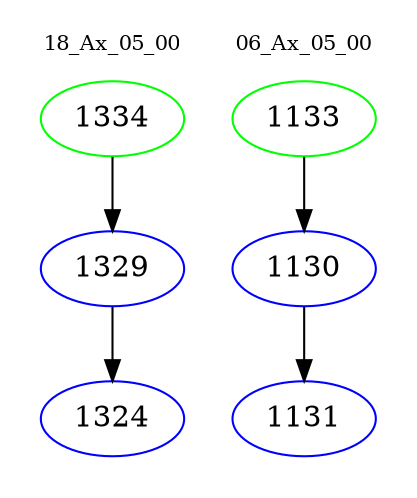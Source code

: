 digraph{
subgraph cluster_0 {
color = white
label = "18_Ax_05_00";
fontsize=10;
T0_1334 [label="1334", color="green"]
T0_1334 -> T0_1329 [color="black"]
T0_1329 [label="1329", color="blue"]
T0_1329 -> T0_1324 [color="black"]
T0_1324 [label="1324", color="blue"]
}
subgraph cluster_1 {
color = white
label = "06_Ax_05_00";
fontsize=10;
T1_1133 [label="1133", color="green"]
T1_1133 -> T1_1130 [color="black"]
T1_1130 [label="1130", color="blue"]
T1_1130 -> T1_1131 [color="black"]
T1_1131 [label="1131", color="blue"]
}
}
